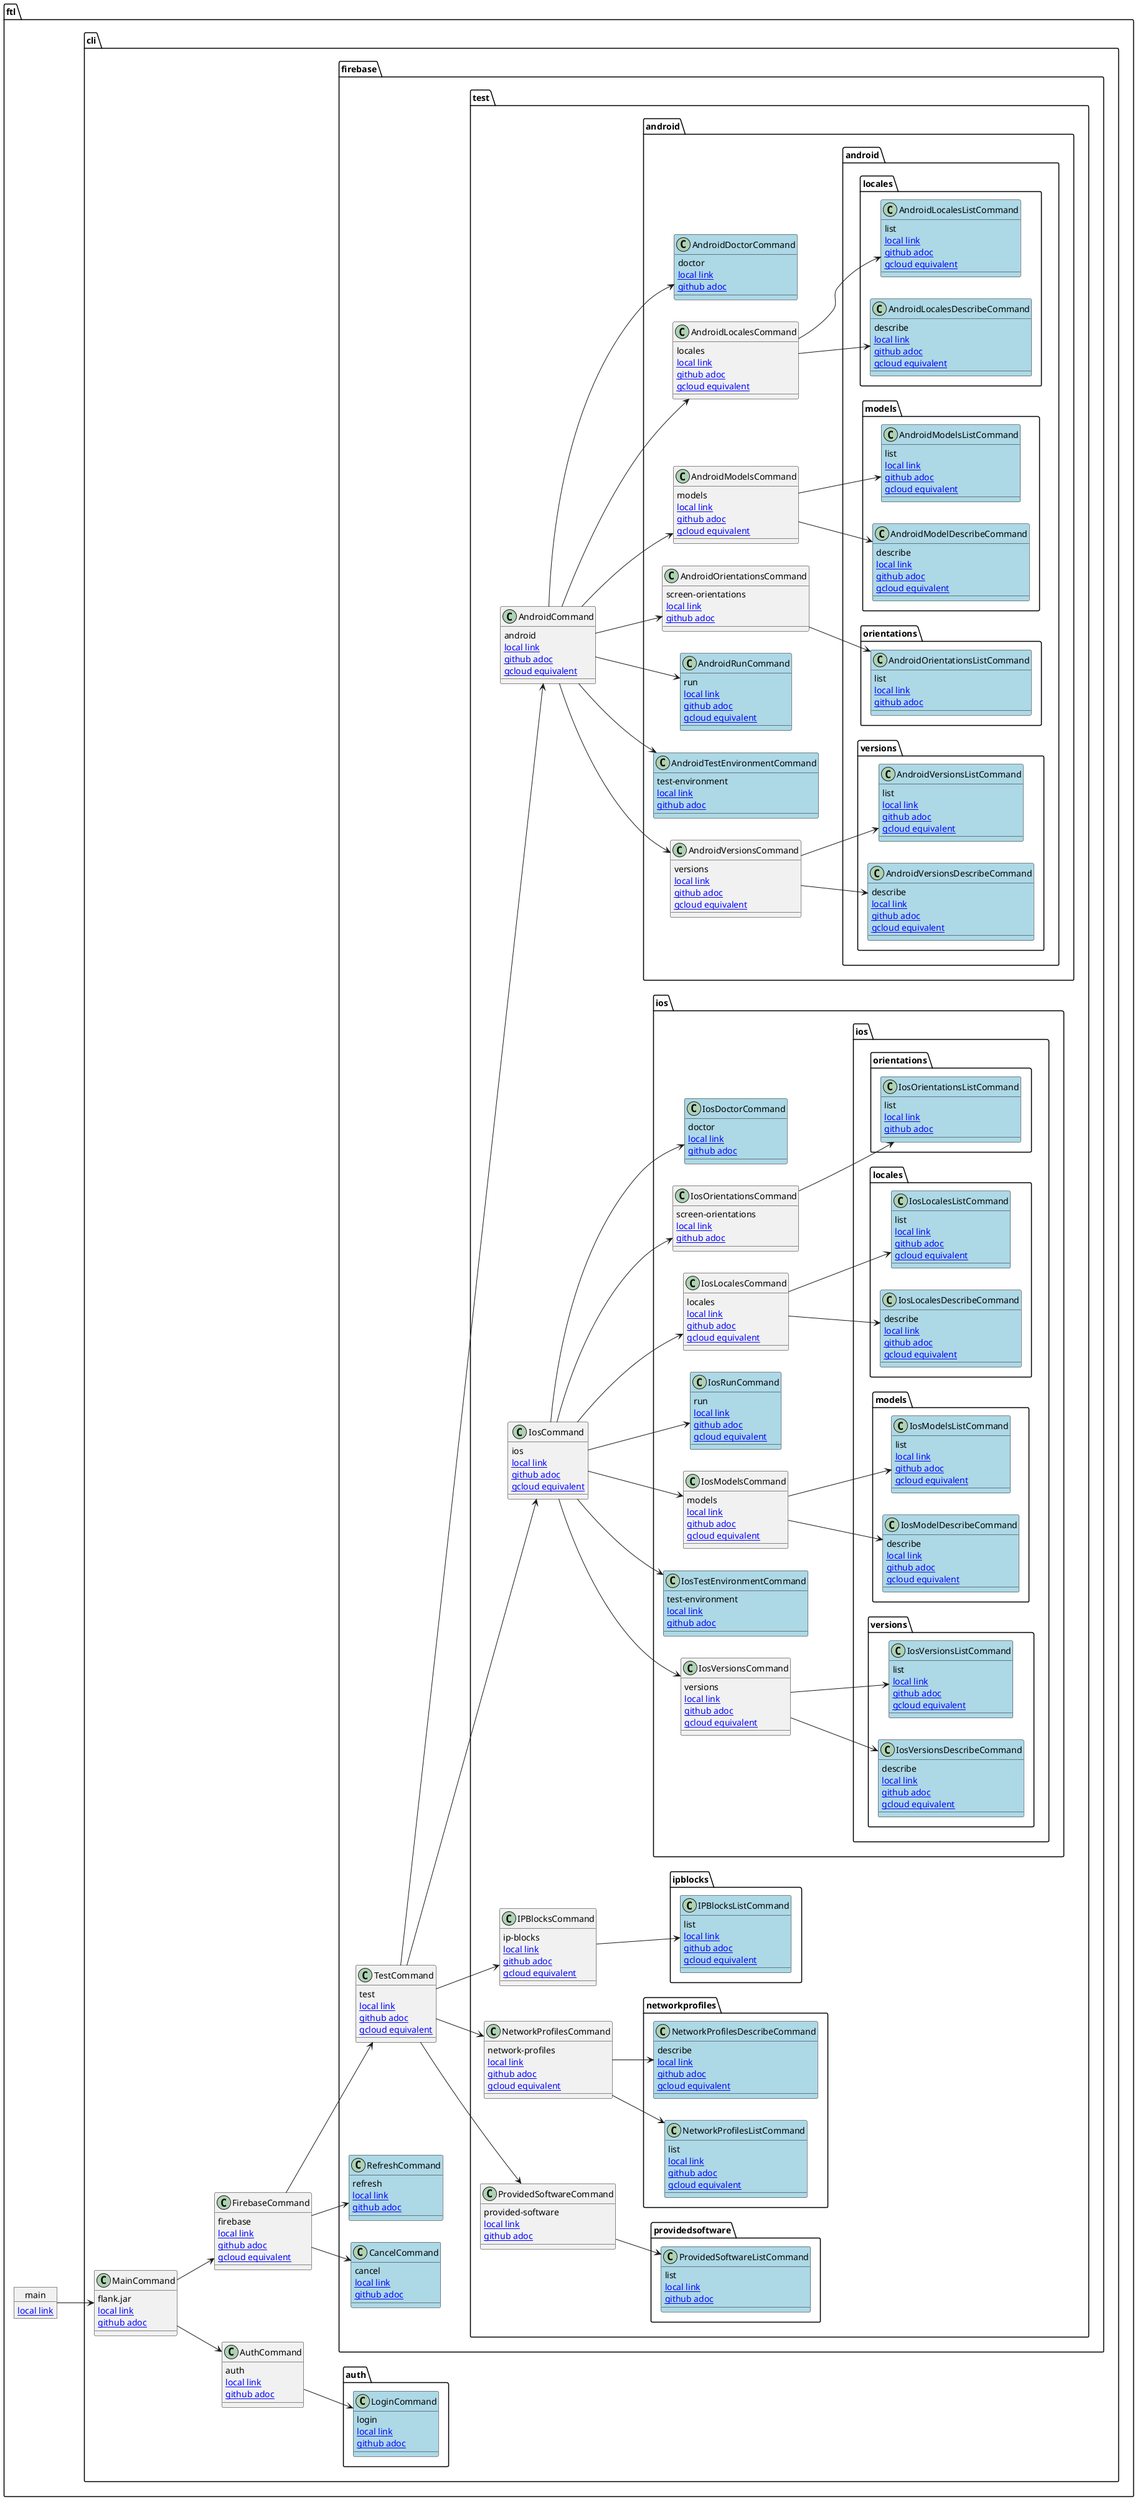 @startuml
'https://plantuml.com/activity-diagram-beta
'https://github.com/Flank/flank/blob/master
left to right direction

package "ftl" {

object main [[https://github.com/Flank/flank/blob/master/test_runner/src/main/kotlin/ftl/Main.kt]] {
    [[../../../../test_runner/src/main/kotlin/ftl/Main.kt local link]]
}

package "cli" {

class MainCommand [[https://github.com/Flank/flank/blob/master/test_runner/src/main/kotlin/ftl/cli/MainCommand.kt]] {
    flank.jar
    [[../../../../test_runner/src/main/kotlin/ftl/cli/MainCommand.kt local link]]
    [[https://github.com/Flank/flank/blob/master/docs/ascii/flank.jar_.adoc github adoc]]
}

class AuthCommand [[https://github.com/Flank/flank/blob/master/test_runner/src/main/kotlin/ftl/cli/AuthCommand.kt]] {
    auth
    [[../../../../test_runner/src/main/kotlin/ftl/cli/AuthCommand.kt local link]]
    [[https://github.com/Flank/flank/blob/master/docs/ascii/flank.jar_-auth.adoc github adoc]]
}

package "auth" {
class LoginCommand [[https://github.com/Flank/flank/blob/master/test_runner/src/main/kotlin/ftl/cli/auth/LoginCommand.kt]] #lightblue {
    login
    [[../../../../test_runner/src/main/kotlin/ftl/cli/auth/LoginCommand.kt local link]]
    [[https://github.com/Flank/flank/blob/master/docs/ascii/flank.jar_-auth-login.adoc github adoc]]
}
}

class FirebaseCommand [[https://github.com/Flank/flank/blob/master/test_runner/src/main/kotlin/ftl/cli/FirebaseCommand.kt]] {
    firebase
    [[../../../../test_runner/src/main/kotlin/ftl/cli/FirebaseCommand.kt local link]]
    [[https://github.com/Flank/flank/blob/master/docs/ascii/flank.jar_-firebase.adoc github adoc]]
    [[https://cloud.google.com/sdk/gcloud/reference/alpha/firebase gcloud equivalent]]
}


package "firebase" {

class TestCommand [[https://github.com/Flank/flank/blob/master/test_runner/src/main/kotlin/ftl/cli/firebase/TestCommand.kt]] {
    test
    [[../../../../test_runner/src/main/kotlin/ftl/cli/firebase/TestCommand.kt local link]]
    [[https://github.com/Flank/flank/blob/master/docs/ascii/flank.jar_-firebase-test.adoc github adoc]]
    [[https://cloud.google.com/sdk/gcloud/reference/alpha/firebase/test gcloud equivalent]]
}

class RefreshCommand [[https://github.com/Flank/flank/blob/master/test_runner/src/main/kotlin/ftl/cli/firebase/RefreshCommand.kt]] #lightblue {
    refresh
    [[../../../../test_runner/src/main/kotlin/ftl/cli/firebase/RefreshCommand.kt local link]]
    [[https://github.com/Flank/flank/blob/master/docs/ascii/flank.jar_-firebase-refresh.adoc github adoc]]
}
class CancelCommand [[https://github.com/Flank/flank/blob/master/test_runner/src/main/kotlin/ftl/cli/firebase/CancelCommand.kt]] #lightblue {
    cancel
    [[../../../../test_runner/src/main/kotlin/ftl/cli/firebase/CancelCommand.kt local link]]
    [[https://github.com/Flank/flank/blob/master/docs/ascii/flank.jar_-firebase-cancel.adoc github adoc]]
}

package "test" {

class AndroidCommand [[https://github.com/Flank/flank/blob/master/test_runner/src/main/kotlin/ftl/cli/firebase/test/AndroidCommand.kt]] {
    android
    [[../../../../test_runner/src/main/kotlin/ftl/cli/firebase/test/AndroidCommand.kt local link]]
    [[https://github.com/Flank/flank/blob/master/docs/ascii/flank.jar_-firebase-test-android.adoc github adoc]]
    [[https://cloud.google.com/sdk/gcloud/reference/alpha/firebase/test/android gcloud equivalent]]
}
class IosCommand [[https://github.com/Flank/flank/blob/master/test_runner/src/main/kotlin/ftl/cli/firebase/test/IosCommand.kt]] {
    ios
    [[../../../../test_runner/src/main/kotlin/ftl/cli/firebase/test/IosCommand.kt local link]]
    [[https://github.com/Flank/flank/blob/master/docs/ascii/flank.jar_-firebase-test-ios.adoc github adoc]]
    [[https://cloud.google.com/sdk/gcloud/reference/alpha/firebase/test/ios gcloud equivalent]]
}
class IPBlocksCommand [[https://github.com/Flank/flank/blob/master/test_runner/src/main/kotlin/ftl/cli/firebase/test/IPBlocksCommand.kt]] {
    ip-blocks
    [[../../../../test_runner/src/main/kotlin/ftl/cli/firebase/test/IPBlocksCommand.kt local link]]
    [[https://github.com/Flank/flank/blob/master/docs/ascii/flank.jar_-firebase-test-ip-blocks.adoc github adoc]]
    [[https://cloud.google.com/sdk/gcloud/reference/alpha/firebase/test/ip-blocks gcloud equivalent]]
}
class NetworkProfilesCommand [[https://github.com/Flank/flank/blob/master/test_runner/src/main/kotlin/ftl/cli/firebase/test/NetworkProfilesCommand.kt]] {
    network-profiles
    [[../../../../test_runner/src/main/kotlin/ftl/cli/firebase/test/NetworkProfilesCommand.kt local link]]
    [[https://github.com/Flank/flank/blob/master/docs/ascii/flank.jar_-firebase-test-network-profiles.adoc github adoc]]
    [[https://cloud.google.com/sdk/gcloud/reference/alpha/firebase/test/network-profiles gcloud equivalent]]
}
class ProvidedSoftwareCommand [[https://github.com/Flank/flank/blob/master/test_runner/src/main/kotlin/ftl/cli/firebase/test/ProvidedSoftwareCommand.kt]] {
    provided-software
    [[../../../../test_runner/src/main/kotlin/ftl/cli/firebase/test/ProvidedSoftwareCommand.kt local link]]
    [[https://github.com/Flank/flank/blob/master/docs/ascii/flank.jar_-firebase-test-provided-software.adoc github adoc]]
}


package "android" {

class AndroidDoctorCommand [[https://github.com/Flank/flank/blob/master/test_runner/src/main/kotlin/ftl/cli/firebase/test/android/AndroidDoctorCommand.kt]] #lightblue {
    doctor
    [[../../../../test_runner/src/main/kotlin/ftl/cli/firebase/test/android/AndroidDoctorCommand.kt local link]]
    [[https://github.com/Flank/flank/blob/master/docs/ascii/flank.jar_-firebase-test-android-doctor.adoc github adoc]]
}
class AndroidLocalesCommand [[https://github.com/Flank/flank/blob/master/test_runner/src/main/kotlin/ftl/cli/firebase/test/android/AndroidLocalesCommand.kt]] {
    locales
    [[../../../../test_runner/src/main/kotlin/ftl/cli/firebase/test/android/AndroidLocalesCommand.kt local link]]
    [[https://github.com/Flank/flank/blob/master/docs/ascii/flank.jar_-firebase-test-android-locales.adoc github adoc]]
    [[https://cloud.google.com/sdk/gcloud/reference/alpha/firebase/test/android/locales gcloud equivalent]]
}
class AndroidModelsCommand [[https://github.com/Flank/flank/blob/master/test_runner/src/main/kotlin/ftl/cli/firebase/test/android/AndroidModelsCommand.kt]] {
    models
    [[../../../../test_runner/src/main/kotlin/ftl/cli/firebase/test/android/AndroidModelsCommand.kt local link]]
    [[https://github.com/Flank/flank/blob/master/docs/ascii/flank.jar_-firebase-test-android-models.adoc github adoc]]
    [[https://cloud.google.com/sdk/gcloud/reference/alpha/firebase/test/android/models gcloud equivalent]]
}
class AndroidOrientationsCommand [[https://github.com/Flank/flank/blob/master/test_runner/src/main/kotlin/ftl/cli/firebase/test/android/AndroidOrientationsCommand.kt]] {
    screen-orientations
    [[../../../../test_runner/src/main/kotlin/ftl/cli/firebase/test/android/AndroidOrientationsCommand.kt local link]]
    [[https://github.com/Flank/flank/blob/master/docs/ascii/flank.jar_-firebase-test-android-orientations.adoc github adoc]]
}
class AndroidRunCommand [[https://github.com/Flank/flank/blob/master/test_runner/src/main/kotlin/ftl/cli/firebase/test/android/AndroidRunCommand.kt]] #lightblue {
    run
    [[../../../../test_runner/src/main/kotlin/ftl/cli/firebase/test/android/AndroidRunCommand.kt local link]]
    [[https://github.com/Flank/flank/blob/master/docs/ascii/flank.jar_-firebase-test-android-run.adoc github adoc]]
    [[https://cloud.google.com/sdk/gcloud/reference/alpha/firebase/test/android/run gcloud equivalent]]
}
class AndroidTestEnvironmentCommand [[https://github.com/Flank/flank/blob/master/test_runner/src/main/kotlin/ftl/cli/firebase/test/android/AndroidTestEnvironmentCommand.kt]] #lightblue {
    test-environment
    [[../../../../test_runner/src/main/kotlin/ftl/cli/firebase/test/android/AndroidTestEnvironmentCommand.kt local link]]
    [[https://github.com/Flank/flank/blob/master/docs/ascii/flank.jar_-firebase-test-android-test-environment.adoc github adoc]]
}
class AndroidVersionsCommand [[https://github.com/Flank/flank/blob/master/test_runner/src/main/kotlin/ftl/cli/firebase/test/android/AndroidVersionsCommand.kt]] {
    versions
    [[../../../../test_runner/src/main/kotlin/ftl/cli/firebase/test/android/AndroidVersionsCommand.kt local link]]
    [[https://github.com/Flank/flank/blob/master/docs/ascii/flank.jar_-firebase-test-android-versions.adoc github adoc]]
    [[https://cloud.google.com/sdk/gcloud/reference/alpha/firebase/test/android/versions gcloud equivalent]]
}

package "android.locales" {
class AndroidLocalesListCommand [[https://github.com/Flank/flank/blob/master/test_runner/src/main/kotlin/ftl/cli/firebase/test/android/configuration/AndroidLocalesListCommand.kt]] #lightblue {
    list
    [[../../../../test_runner/src/main/kotlin/ftl/cli/firebase/test/android/configuration/AndroidLocalesListCommand.kt local link]]
    [[https://github.com/Flank/flank/blob/master/docs/ascii/flank.jar_-firebase-test-android-locales-list.adoc github adoc]]
    [[https://cloud.google.com/sdk/gcloud/reference/alpha/firebase/test/android/locales/list gcloud equivalent]]
}
class AndroidLocalesDescribeCommand [[https://github.com/Flank/flank/blob/master/test_runner/src/main/kotlin/ftl/cli/firebase/test/android/configuration/AndroidLocalesDescribeCommand.kt]] #lightblue {
    describe
    [[../../../../test_runner/src/main/kotlin/ftl/cli/firebase/test/android/configuration/AndroidLocalesDescribeCommand.kt local link]]
    [[https://github.com/Flank/flank/blob/master/docs/ascii/flank.jar_-firebase-test-android-locales-describe.adoc github adoc]]
    [[https://cloud.google.com/sdk/gcloud/reference/alpha/firebase/test/android/locales/describe gcloud equivalent]]
}
}

package "android.models" {
class AndroidModelsListCommand [[https://github.com/Flank/flank/blob/master/test_runner/src/main/kotlin/ftl/cli/firebase/test/android/models/AndroidModelsListCommand.kt]] #lightblue {
    list
    [[../../../../test_runner/src/main/kotlin/ftl/cli/firebase/test/android/models/AndroidModelsListCommand.kt local link]]
    [[https://github.com/Flank/flank/blob/master/docs/ascii/flank.jar_-firebase-test_android-models-list.adoc github adoc]]
    [[https://cloud.google.com/sdk/gcloud/reference/alpha/firebase/test/android/models/list gcloud equivalent]]
}
class AndroidModelDescribeCommand [[https://github.com/Flank/flank/blob/master/test_runner/src/main/kotlin/ftl/cli/firebase/test/android/models/AndroidModelDescribeCommand.kt]] #lightblue {
    describe
    [[../../../../test_runner/src/main/kotlin/ftl/cli/firebase/test/android/models/AndroidModelDescribeCommand.kt local link]]
    [[https://github.com/Flank/flank/blob/master/docs/ascii/flank.jar_-firebase-test-android-models-describe.adoc github adoc]]
    [[https://cloud.google.com/sdk/gcloud/reference/alpha/firebase/test/android/models/describe gcloud equivalent]]
}
}

package "android.orientations" {
class AndroidOrientationsListCommand [[https://github.com/Flank/flank/blob/master/test_runner/src/main/kotlin/ftl/cli/firebase/test/android/orientations/AndroidOrientationsListCommand.kt]] #lightblue {
    list
    [[../../../../test_runner/src/main/kotlin/ftl/cli/firebase/test/android/orientations/AndroidOrientationsListCommand.kt local link]]
    [[https://github.com/Flank/flank/blob/master/docs/ascii/flank.jar_-firebase-test-android-orientations-list.adoc github adoc]]
}
}

package "android.versions" {
class AndroidVersionsListCommand [[https://github.com/Flank/flank/blob/master/test_runner/src/main/kotlin/ftl/cli/firebase/test/android/versions/AndroidVersionsListCommand.kt]] #lightblue {
    list
    [[../../../../test_runner/src/main/kotlin/ftl/cli/firebase/test/android/versions/AndroidVersionsListCommand.kt local link]]
    [[https://github.com/Flank/flank/blob/master/docs/ascii/flank.jar_-firebase-test-android-versions-list.adoc github adoc]]
    [[https://cloud.google.com/sdk/gcloud/reference/alpha/firebase/test/android/versions/list gcloud equivalent]]
}
class AndroidVersionsDescribeCommand [[https://github.com/Flank/flank/blob/master/test_runner/src/main/kotlin/ftl/cli/firebase/test/android/versions/AndroidVersionsDescribeCommand.kt]] #lightblue {
    describe
    [[../../../../test_runner/src/main/kotlin/ftl/cli/firebase/test/android/versions/AndroidVersionsDescribeCommand.kt local link]]
    [[https://github.com/Flank/flank/blob/master/docs/ascii/flank.jar_-firebase-test-android-versions-describe.adoc github adoc]]
    [[https://cloud.google.com/sdk/gcloud/reference/alpha/firebase/test/android/versions/describe gcloud equivalent]]
}
}
}


package "ios" {

class IosDoctorCommand [[https://github.com/Flank/flank/blob/master/test_runner/src/main/kotlin/ftl/cli/firebase/test/ios/IosDoctorCommand.kt]] #lightblue {
    doctor
    [[../../../../test_runner/src/main/kotlin/ftl/cli/firebase/test/ios/IosDoctorCommand.kt local link]]
    [[https://github.com/Flank/flank/blob/master/docs/ascii/flank.jar_-firebase-test-ios-doctor.adoc github adoc]]
}
class IosOrientationsCommand [[https://github.com/Flank/flank/blob/master/test_runner/src/main/kotlin/ftl/cli/firebase/test/ios/IosOrientationsCommand.kt]] {
    screen-orientations
    [[../../../../test_runner/src/main/kotlin/ftl/cli/firebase/test/ios/IosOrientationsCommand.kt local link]]
    [[https://github.com/Flank/flank/blob/master/docs/ascii/flank.jar_-firebase-test-ios-orientations.adoc github adoc]]
}
class IosLocalesCommand [[https://github.com/Flank/flank/blob/master/test_runner/src/main/kotlin/ftl/cli/firebase/test/ios/IosLocalesCommand.kt]] {
    locales
    [[../../../../test_runner/src/main/kotlin/ftl/cli/firebase/test/ios/IosLocalesCommand.kt local link]]
    [[https://github.com/Flank/flank/blob/master/docs/ascii/flank.jar_-firebase-test-ios-locales.adoc github adoc]]
    [[https://cloud.google.com/sdk/gcloud/reference/alpha/firebase/test/ios gcloud equivalent]]
}
class IosRunCommand [[https://github.com/Flank/flank/blob/master/test_runner/src/main/kotlin/ftl/cli/firebase/test/ios/IosRunCommand.kt]] #lightblue {
    run
    [[../../../../test_runner/src/main/kotlin/ftl/cli/firebase/test/ios/IosRunCommand.kt local link]]
    [[https://github.com/Flank/flank/blob/master/docs/ascii/flank.jar_-firebase-test-ios-run.adoc github adoc]]
    [[https://cloud.google.com/sdk/gcloud/reference/alpha/firebase/test/ios gcloud equivalent]]
}
class IosModelsCommand [[https://github.com/Flank/flank/blob/master/test_runner/src/main/kotlin/ftl/cli/firebase/test/ios/IosModelsCommand.kt]] {
    models
    [[../../../../test_runner/src/main/kotlin/ftl/cli/firebase/test/ios/IosModelsCommand.kt local link]]
    [[https://github.com/Flank/flank/blob/master/docs/ascii/flank.jar_-firebase-test-ios-models.adoc github adoc]]
    [[https://cloud.google.com/sdk/gcloud/reference/alpha/firebase/test/ios gcloud equivalent]]
}
class IosTestEnvironmentCommand [[https://github.com/Flank/flank/blob/master/test_runner/src/main/kotlin/ftl/cli/firebase/test/ios/IosTestEnvironmentCommand.kt]] #lightblue {
    test-environment
    [[../../../../test_runner/src/main/kotlin/ftl/cli/firebase/test/ios/IosTestEnvironmentCommand.kt local link]]
    [[https://github.com/Flank/flank/blob/master/docs/ascii/flank.jar_-firebase-test-ios-test-environment.adoc github adoc]]
}
class IosVersionsCommand [[https://github.com/Flank/flank/blob/master/test_runner/src/main/kotlin/ftl/cli/firebase/test/ios/IosVersionsCommand.kt]] {
    versions
    [[../../../../test_runner/src/main/kotlin/ftl/cli/firebase/test/ios/IosVersionsCommand.kt local link]]
    [[https://github.com/Flank/flank/blob/master/docs/ascii/flank.jar_-firebase-test-ios-versions.adoc github adoc]]
    [[https://cloud.google.com/sdk/gcloud/reference/alpha/firebase/test/ios gcloud equivalent]]
}

package "ios.locales" {
class IosLocalesListCommand [[https://github.com/Flank/flank/blob/master/test_runner/src/main/kotlin/ftl/cli/firebase/test/ios/configuration/IosLocalesListCommand.kt]] #lightblue {
    list
    [[../../../../test_runner/src/main/kotlin/ftl/cli/firebase/test/ios/configuration/IosLocalesListCommand.kt local link]]
    [[https://github.com/Flank/flank/blob/master/docs/ascii/flank.jar_-firebase-test-ios-locales-list.adoc github adoc]]
    [[https://cloud.google.com/sdk/gcloud/reference/alpha/firebase/test/ios/locales/list gcloud equivalent]]
}
class IosLocalesDescribeCommand [[https://github.com/Flank/flank/blob/master/test_runner/src/main/kotlin/ftl/cli/firebase/test/ios/configuration/IosLocalesDescribeCommand.kt]] #lightblue {
    describe
    [[../../../../test_runner/src/main/kotlin/ftl/cli/firebase/test/ios/configuration/IosLocalesDescribeCommand.kt local link]]
    [[https://github.com/Flank/flank/blob/master/docs/ascii/flank.jar_-firebase-test-ios-locales-describe.adoc github adoc]]
    [[https://cloud.google.com/sdk/gcloud/reference/alpha/firebase/test/ios/locales/describe gcloud equivalent]]
}
}

package "ios.models" {
class IosModelsListCommand [[https://github.com/Flank/flank/blob/master/test_runner/src/main/kotlin/ftl/cli/firebase/test/ios/models/IosModelsListCommand.kt]] #lightblue {
    list
    [[../../../../test_runner/src/main/kotlin/ftl/cli/firebase/test/ios/models/IosModelsListCommand.kt local link]]
    [[https://github.com/Flank/flank/blob/master/docs/ascii/flank.jar_-firebase-test-ios-models-list.adoc github adoc]]
    [[https://cloud.google.com/sdk/gcloud/reference/alpha/firebase/test/ios/models/list gcloud equivalent]]
}
class IosModelDescribeCommand [[https://github.com/Flank/flank/blob/master/test_runner/src/main/kotlin/ftl/cli/firebase/test/ios/models/IosModelDescribeCommand.kt]] #lightblue {
    describe
    [[../../../../test_runner/src/main/kotlin/ftl/cli/firebase/test/ios/models/IosModelDescribeCommand.kt local link]]
    [[https://github.com/Flank/flank/blob/master/docs/ascii/flank.jar_-firebase-test-ios-model-describe.adoc github adoc]]
    [[https://cloud.google.com/sdk/gcloud/reference/alpha/firebase/test/ios/models/describe gcloud equivalent]]
}
}

package "ios.orientations" {
class IosOrientationsListCommand [[https://github.com/Flank/flank/blob/master/test_runner/src/main/kotlin/ftl/cli/firebase/test/ios/orientations/IosOrientationsListCommand.kt]] #lightblue {
    list
    [[../../../../test_runner/src/main/kotlin/ftl/cli/firebase/test/ios/orientations/IosOrientationsListCommand.kt local link]]
    [[https://github.com/Flank/flank/blob/master/docs/ascii/flank.jar_-firebase-test-ios-orientations-list.adoc github adoc]]
}
}

package "ios.versions" {
class IosVersionsListCommand [[https://github.com/Flank/flank/blob/master/test_runner/src/main/kotlin/ftl/cli/firebase/test/ios/versions/IosVersionsListCommand.kt]] #lightblue {
    list
    [[../../../../test_runner/src/main/kotlin/ftl/cli/firebase/test/ios/versions/IosVersionsListCommand.kt local link]]
    [[https://github.com/Flank/flank/blob/master/docs/ascii/flank.jar_-firebase-test-ios-versions-list.adoc github adoc]]
    [[https://cloud.google.com/sdk/gcloud/reference/alpha/firebase/test/ios/versions/list gcloud equivalent]]
}
class IosVersionsDescribeCommand [[https://github.com/Flank/flank/blob/master/test_runner/src/main/kotlin/ftl/cli/firebase/test/ios/versions/IosVersionsDescribeCommand.kt]] #lightblue {
    describe
    [[../../../../test_runner/src/main/kotlin/ftl/cli/firebase/test/ios/versions/IosVersionsDescribeCommand.kt local link]]
    [[https://github.com/Flank/flank/blob/master/docs/ascii/flank.jar_-firebase-test-ios-versions-describe.adoc github adoc]]
    [[https://cloud.google.com/sdk/gcloud/reference/alpha/firebase/test/ios/versions/describe gcloud equivalent]]
}
}

}

package "ipblocks" {
class IPBlocksListCommand [[https://github.com/Flank/flank/blob/master/test_runner/src/main/kotlin/ftl/cli/firebase/test/ipblocks/IPBlocksListCommand.kt]] #lightblue {
    list
    [[../../../../test_runner/src/main/kotlin/ftl/cli/firebase/test/ipblocks/IPBlocksListCommand.kt local link]]
    [[https://github.com/Flank/flank/blob/master/docs/ascii/flank.jar_-firebase-test-ip-blocks-list.adoc github adoc]]
    [[https://cloud.google.com/sdk/gcloud/reference/alpha/firebase/test/ip-blocks/list gcloud equivalent]]
}
}

package "networkprofiles" {
class NetworkProfilesDescribeCommand [[https://github.com/Flank/flank/blob/master/test_runner/src/main/kotlin/ftl/cli/firebase/test/networkprofiles/NetworkProfilesDescribeCommand.kt]] #lightblue {
    describe
    [[../../../../test_runner/src/main/kotlin/ftl/cli/firebase/test/networkprofiles/NetworkProfilesDescribeCommand.kt local link]]
    [[https://github.com/Flank/flank/blob/master/docs/ascii/flank.jar_-firebase-test-network-profiles-describe.adoc github adoc]]
    [[https://cloud.google.com/sdk/gcloud/reference/alpha/firebase/test/network-profiles/describe gcloud equivalent]]
}
class NetworkProfilesListCommand [[https://github.com/Flank/flank/blob/master/test_runner/src/main/kotlin/ftl/cli/firebase/test/networkprofiles/NetworkProfilesListCommand.kt]] #lightblue {
    list
    [[../../../../test_runner/src/main/kotlin/ftl/cli/firebase/test/networkprofiles/NetworkProfilesListCommand.kt local link]]
    [[https://github.com/Flank/flank/blob/master/docs/ascii/flank.jar_-firebase-test-network-profiles-list.adoc github adoc]]
    [[https://cloud.google.com/sdk/gcloud/reference/alpha/firebase/test/network-profiles/list gcloud equivalent]]
}
}

package "providedsoftware" {
class ProvidedSoftwareListCommand [[https://github.com/Flank/flank/blob/master/test_runner/src/main/kotlin/ftl/cli/firebase/test/providedsoftware/ProvidedSoftwareListCommand.kt]] #lightblue {
    list
    [[../../../../test_runner/src/main/kotlin/ftl/cli/firebase/test/providedsoftware/ProvidedSoftwareListCommand.kt local link]]
    [[https://github.com/Flank/flank/blob/master/docs/ascii/flank.jar_-firebase-test-provided-software-list.adoc github adoc]]
}
}
}
}
}
}

main --> MainCommand

MainCommand --> AuthCommand
AuthCommand --> LoginCommand

MainCommand --> FirebaseCommand

'MainCommand --> RefreshCommand
'MainCommand --> CancelCommand
'MainCommand --> ProvidedSoftwareCommand
'MainCommand --> NetworkProfilesCommand
'MainCommand --> IPBlocksCommand
'MainCommand --> IosCommand
'MainCommand --> AndroidCommand


IPBlocksCommand --> IPBlocksListCommand

IosCommand --> IosRunCommand
IosCommand --> IosDoctorCommand
IosCommand --> IosModelsCommand
IosCommand --> IosVersionsCommand
IosCommand --> IosLocalesCommand
IosCommand --> IosOrientationsCommand
IosCommand --> IosTestEnvironmentCommand

IosModelsCommand --> IosModelsListCommand
IosModelsCommand --> IosModelDescribeCommand

IosVersionsCommand --> IosVersionsListCommand
IosVersionsCommand --> IosVersionsDescribeCommand

IosLocalesCommand --> IosLocalesListCommand
IosLocalesCommand --> IosLocalesDescribeCommand

IosOrientationsCommand --> IosOrientationsListCommand

AndroidCommand --> AndroidRunCommand
AndroidCommand --> AndroidDoctorCommand
AndroidCommand --> AndroidModelsCommand
AndroidCommand --> AndroidVersionsCommand
AndroidCommand --> AndroidLocalesCommand
AndroidCommand --> AndroidOrientationsCommand
AndroidCommand --> AndroidTestEnvironmentCommand

AndroidModelsCommand --> AndroidModelsListCommand
AndroidModelsCommand --> AndroidModelDescribeCommand

AndroidVersionsCommand --> AndroidVersionsListCommand
AndroidVersionsCommand --> AndroidVersionsDescribeCommand

AndroidLocalesCommand --> AndroidLocalesListCommand
AndroidLocalesCommand --> AndroidLocalesDescribeCommand

AndroidOrientationsCommand --> AndroidOrientationsListCommand

FirebaseCommand --> TestCommand
FirebaseCommand --> RefreshCommand
FirebaseCommand --> CancelCommand

TestCommand --> AndroidCommand
TestCommand --> IosCommand
TestCommand --> NetworkProfilesCommand
TestCommand --> ProvidedSoftwareCommand
TestCommand --> IPBlocksCommand

NetworkProfilesCommand --> NetworkProfilesDescribeCommand
NetworkProfilesCommand --> NetworkProfilesListCommand

ProvidedSoftwareCommand --> ProvidedSoftwareListCommand
@enduml
